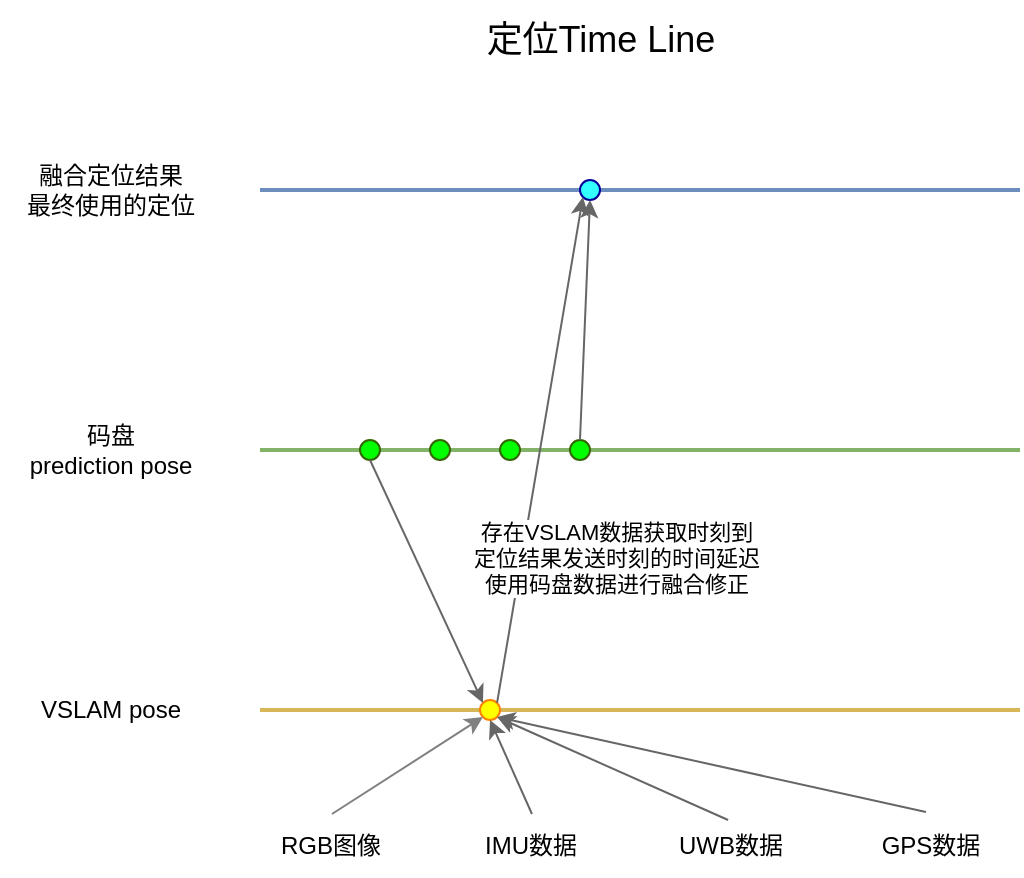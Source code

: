 <mxfile version="21.6.5" type="device">
  <diagram name="Page-1" id="C8StE6J3O8cy_6mSTfym">
    <mxGraphModel dx="1367" dy="852" grid="1" gridSize="10" guides="1" tooltips="1" connect="1" arrows="1" fold="1" page="1" pageScale="1" pageWidth="850" pageHeight="1100" math="0" shadow="0">
      <root>
        <mxCell id="0" />
        <mxCell id="1" parent="0" />
        <mxCell id="0eI2T8WSixiUBaCBsoSO-3" value="" style="line;strokeWidth=2;html=1;fillColor=#dae8fc;strokeColor=#6c8ebf;" vertex="1" parent="1">
          <mxGeometry x="210" y="250" width="380" height="10" as="geometry" />
        </mxCell>
        <mxCell id="0eI2T8WSixiUBaCBsoSO-4" value="" style="line;strokeWidth=2;html=1;fillColor=#d5e8d4;strokeColor=#82b366;" vertex="1" parent="1">
          <mxGeometry x="210" y="380" width="380" height="10" as="geometry" />
        </mxCell>
        <mxCell id="0eI2T8WSixiUBaCBsoSO-5" value="" style="line;strokeWidth=2;html=1;fillColor=#fff2cc;strokeColor=#d6b656;" vertex="1" parent="1">
          <mxGeometry x="210" y="510" width="380" height="10" as="geometry" />
        </mxCell>
        <mxCell id="0eI2T8WSixiUBaCBsoSO-6" value="" style="ellipse;whiteSpace=wrap;html=1;aspect=fixed;fillColor=#00FF00;strokeColor=#336600;" vertex="1" parent="1">
          <mxGeometry x="260" y="380" width="10" height="10" as="geometry" />
        </mxCell>
        <mxCell id="0eI2T8WSixiUBaCBsoSO-7" value="" style="ellipse;whiteSpace=wrap;html=1;aspect=fixed;fillColor=#FFFF00;strokeColor=#FF8000;" vertex="1" parent="1">
          <mxGeometry x="320" y="510" width="10" height="10" as="geometry" />
        </mxCell>
        <mxCell id="0eI2T8WSixiUBaCBsoSO-10" value="" style="ellipse;whiteSpace=wrap;html=1;aspect=fixed;fillColor=#33FFFF;strokeColor=#000099;" vertex="1" parent="1">
          <mxGeometry x="370" y="250" width="10" height="10" as="geometry" />
        </mxCell>
        <mxCell id="0eI2T8WSixiUBaCBsoSO-12" value="" style="endArrow=classic;html=1;rounded=0;exitX=0.5;exitY=1;exitDx=0;exitDy=0;entryX=0;entryY=0;entryDx=0;entryDy=0;fillColor=#fff2cc;strokeColor=#666666;" edge="1" parent="1" source="0eI2T8WSixiUBaCBsoSO-6" target="0eI2T8WSixiUBaCBsoSO-7">
          <mxGeometry width="50" height="50" relative="1" as="geometry">
            <mxPoint x="400" y="460" as="sourcePoint" />
            <mxPoint x="450" y="410" as="targetPoint" />
          </mxGeometry>
        </mxCell>
        <mxCell id="0eI2T8WSixiUBaCBsoSO-13" value="" style="endArrow=classic;html=1;rounded=0;exitX=1;exitY=0;exitDx=0;exitDy=0;entryX=0;entryY=1;entryDx=0;entryDy=0;strokeColor=#666666;" edge="1" parent="1" source="0eI2T8WSixiUBaCBsoSO-7" target="0eI2T8WSixiUBaCBsoSO-10">
          <mxGeometry width="50" height="50" relative="1" as="geometry">
            <mxPoint x="400" y="460" as="sourcePoint" />
            <mxPoint x="450" y="410" as="targetPoint" />
          </mxGeometry>
        </mxCell>
        <mxCell id="0eI2T8WSixiUBaCBsoSO-29" value="存在VSLAM数据获取时刻到&lt;br&gt;定位结果发送时刻的时间延迟&lt;br&gt;使用码盘数据进行融合修正" style="edgeLabel;html=1;align=center;verticalAlign=middle;resizable=0;points=[];" vertex="1" connectable="0" parent="0eI2T8WSixiUBaCBsoSO-13">
          <mxGeometry x="0.589" y="-2" relative="1" as="geometry">
            <mxPoint x="23" y="128" as="offset" />
          </mxGeometry>
        </mxCell>
        <mxCell id="0eI2T8WSixiUBaCBsoSO-14" value="码盘&lt;br&gt;prediction pose" style="text;html=1;align=center;verticalAlign=middle;resizable=0;points=[];autosize=1;strokeColor=none;fillColor=none;" vertex="1" parent="1">
          <mxGeometry x="85" y="365" width="100" height="40" as="geometry" />
        </mxCell>
        <mxCell id="0eI2T8WSixiUBaCBsoSO-15" value="VSLAM pose" style="text;html=1;align=center;verticalAlign=middle;resizable=0;points=[];autosize=1;strokeColor=none;fillColor=none;" vertex="1" parent="1">
          <mxGeometry x="90" y="500" width="90" height="30" as="geometry" />
        </mxCell>
        <mxCell id="0eI2T8WSixiUBaCBsoSO-16" value="融合定位结果&lt;br&gt;最终使用的定位" style="text;html=1;align=center;verticalAlign=middle;resizable=0;points=[];autosize=1;strokeColor=none;fillColor=none;" vertex="1" parent="1">
          <mxGeometry x="80" y="235" width="110" height="40" as="geometry" />
        </mxCell>
        <mxCell id="0eI2T8WSixiUBaCBsoSO-19" value="RGB图像" style="text;html=1;align=center;verticalAlign=middle;resizable=0;points=[];autosize=1;strokeColor=none;fillColor=none;" vertex="1" parent="1">
          <mxGeometry x="210" y="568" width="70" height="30" as="geometry" />
        </mxCell>
        <mxCell id="0eI2T8WSixiUBaCBsoSO-20" value="IMU数据" style="text;html=1;align=center;verticalAlign=middle;resizable=0;points=[];autosize=1;strokeColor=none;fillColor=none;" vertex="1" parent="1">
          <mxGeometry x="310" y="568" width="70" height="30" as="geometry" />
        </mxCell>
        <mxCell id="0eI2T8WSixiUBaCBsoSO-21" value="UWB数据" style="text;html=1;align=center;verticalAlign=middle;resizable=0;points=[];autosize=1;strokeColor=none;fillColor=none;" vertex="1" parent="1">
          <mxGeometry x="405" y="568" width="80" height="30" as="geometry" />
        </mxCell>
        <mxCell id="0eI2T8WSixiUBaCBsoSO-22" value="GPS数据" style="text;html=1;align=center;verticalAlign=middle;resizable=0;points=[];autosize=1;strokeColor=none;fillColor=none;" vertex="1" parent="1">
          <mxGeometry x="510" y="568" width="70" height="30" as="geometry" />
        </mxCell>
        <mxCell id="0eI2T8WSixiUBaCBsoSO-23" value="" style="endArrow=classic;html=1;rounded=0;exitX=0.514;exitY=-0.033;exitDx=0;exitDy=0;exitPerimeter=0;entryX=0;entryY=1;entryDx=0;entryDy=0;strokeColor=#808080;" edge="1" parent="1" source="0eI2T8WSixiUBaCBsoSO-19" target="0eI2T8WSixiUBaCBsoSO-7">
          <mxGeometry width="50" height="50" relative="1" as="geometry">
            <mxPoint x="400" y="460" as="sourcePoint" />
            <mxPoint x="450" y="410" as="targetPoint" />
          </mxGeometry>
        </mxCell>
        <mxCell id="0eI2T8WSixiUBaCBsoSO-24" value="" style="endArrow=classic;html=1;rounded=0;exitX=0.471;exitY=-0.067;exitDx=0;exitDy=0;exitPerimeter=0;entryX=1;entryY=1;entryDx=0;entryDy=0;strokeColor=#666666;" edge="1" parent="1" source="0eI2T8WSixiUBaCBsoSO-22" target="0eI2T8WSixiUBaCBsoSO-7">
          <mxGeometry width="50" height="50" relative="1" as="geometry">
            <mxPoint x="400" y="460" as="sourcePoint" />
            <mxPoint x="450" y="410" as="targetPoint" />
          </mxGeometry>
        </mxCell>
        <mxCell id="0eI2T8WSixiUBaCBsoSO-25" value="" style="endArrow=classic;html=1;rounded=0;exitX=0.488;exitY=0.067;exitDx=0;exitDy=0;exitPerimeter=0;entryX=1;entryY=1;entryDx=0;entryDy=0;strokeColor=#666666;" edge="1" parent="1" source="0eI2T8WSixiUBaCBsoSO-21" target="0eI2T8WSixiUBaCBsoSO-7">
          <mxGeometry width="50" height="50" relative="1" as="geometry">
            <mxPoint x="400" y="460" as="sourcePoint" />
            <mxPoint x="450" y="410" as="targetPoint" />
          </mxGeometry>
        </mxCell>
        <mxCell id="0eI2T8WSixiUBaCBsoSO-26" value="" style="endArrow=classic;html=1;rounded=0;exitX=0.514;exitY=-0.033;exitDx=0;exitDy=0;exitPerimeter=0;entryX=0.5;entryY=1;entryDx=0;entryDy=0;strokeColor=#666666;" edge="1" parent="1" source="0eI2T8WSixiUBaCBsoSO-20" target="0eI2T8WSixiUBaCBsoSO-7">
          <mxGeometry width="50" height="50" relative="1" as="geometry">
            <mxPoint x="400" y="460" as="sourcePoint" />
            <mxPoint x="450" y="410" as="targetPoint" />
          </mxGeometry>
        </mxCell>
        <mxCell id="0eI2T8WSixiUBaCBsoSO-27" value="&lt;font style=&quot;font-size: 18px;&quot;&gt;定位Time Line&lt;/font&gt;" style="text;html=1;align=center;verticalAlign=middle;resizable=0;points=[];autosize=1;strokeColor=none;fillColor=none;" vertex="1" parent="1">
          <mxGeometry x="310" y="160" width="140" height="40" as="geometry" />
        </mxCell>
        <mxCell id="0eI2T8WSixiUBaCBsoSO-30" value="" style="ellipse;whiteSpace=wrap;html=1;aspect=fixed;fillColor=#00FF00;strokeColor=#336600;" vertex="1" parent="1">
          <mxGeometry x="295" y="380" width="10" height="10" as="geometry" />
        </mxCell>
        <mxCell id="0eI2T8WSixiUBaCBsoSO-31" value="" style="ellipse;whiteSpace=wrap;html=1;aspect=fixed;fillColor=#00FF00;strokeColor=#336600;" vertex="1" parent="1">
          <mxGeometry x="330" y="380" width="10" height="10" as="geometry" />
        </mxCell>
        <mxCell id="0eI2T8WSixiUBaCBsoSO-32" value="" style="ellipse;whiteSpace=wrap;html=1;aspect=fixed;fillColor=#00FF00;strokeColor=#336600;" vertex="1" parent="1">
          <mxGeometry x="365" y="380" width="10" height="10" as="geometry" />
        </mxCell>
        <mxCell id="0eI2T8WSixiUBaCBsoSO-34" value="" style="endArrow=classic;html=1;rounded=0;exitX=0.5;exitY=0;exitDx=0;exitDy=0;entryX=0.5;entryY=1;entryDx=0;entryDy=0;strokeColor=#666666;" edge="1" parent="1" source="0eI2T8WSixiUBaCBsoSO-32" target="0eI2T8WSixiUBaCBsoSO-10">
          <mxGeometry width="50" height="50" relative="1" as="geometry">
            <mxPoint x="400" y="460" as="sourcePoint" />
            <mxPoint x="450" y="410" as="targetPoint" />
          </mxGeometry>
        </mxCell>
      </root>
    </mxGraphModel>
  </diagram>
</mxfile>
